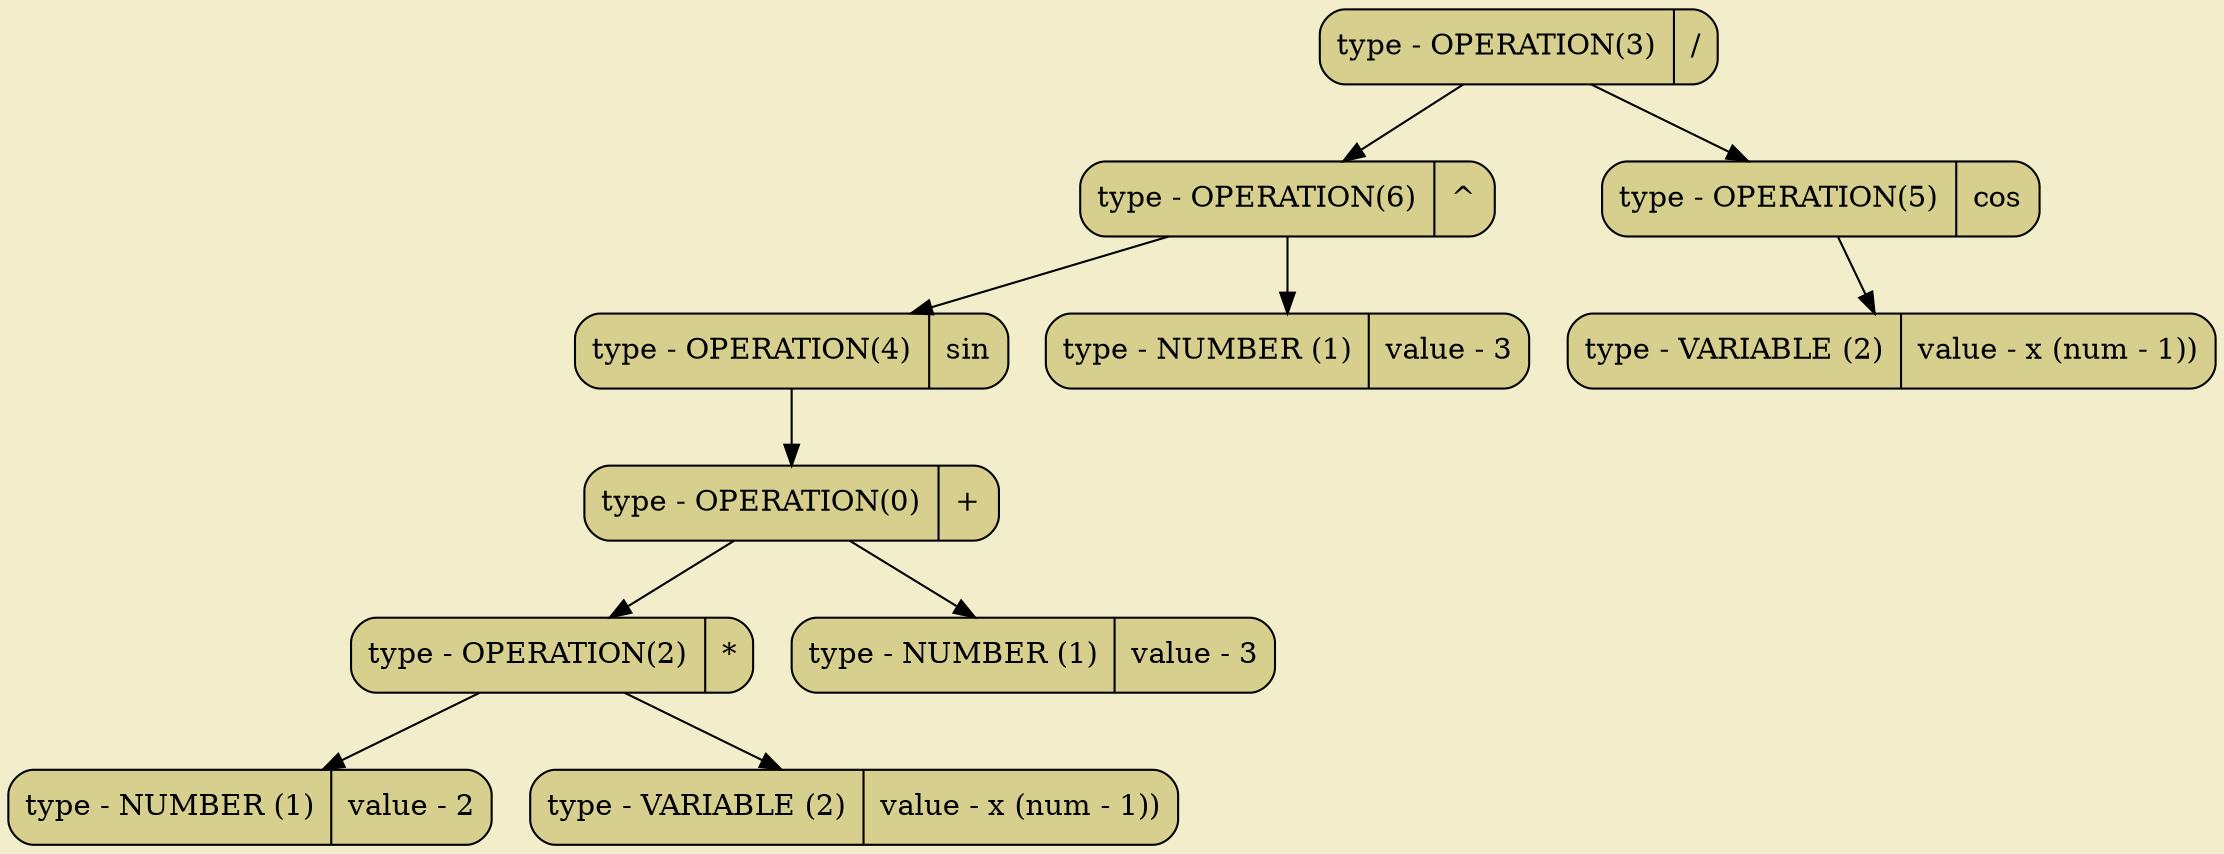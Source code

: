 digraph
{
bgcolor="#F2EECB";
rankdir = TB;
POINT_0x5aeaa54f65b0[shape=Mrecord, label = "type - OPERATION(3) | /", style="filled",fillcolor="#D7CF8D"]
POINT_0x5aeaa54f6580[shape=Mrecord, label = "type - OPERATION(6) | ^", style="filled",fillcolor="#D7CF8D"]
POINT_0x5aeaa54f64a8[shape=Mrecord, label = "type - OPERATION(4) | sin", style="filled",fillcolor="#D7CF8D"]
POINT_0x5aeaa54f6520[shape=Mrecord, label = "type - OPERATION(0) | +", style="filled",fillcolor="#D7CF8D"]
POINT_0x5aeaa54f64f0[shape=Mrecord, label = "type - OPERATION(2) | *", style="filled",fillcolor="#D7CF8D"]
POINT_0x5aeaa54f64d8[shape=Mrecord, label = "type - NUMBER (1) | value - 2", style="filled",fillcolor="#D7CF8D"]
POINT_0x5aeaa54f6508[shape=Mrecord, label = "type - VARIABLE (2) | value - x (num - 1))", style="filled",fillcolor="#D7CF8D"]
POINT_0x5aeaa54f6538[shape=Mrecord, label = "type - NUMBER (1) | value - 3", style="filled",fillcolor="#D7CF8D"]
POINT_0x5aeaa54f6598[shape=Mrecord, label = "type - NUMBER (1) | value - 3", style="filled",fillcolor="#D7CF8D"]
POINT_0x5aeaa54f65c8[shape=Mrecord, label = "type - OPERATION(5) | cos", style="filled",fillcolor="#D7CF8D"]
POINT_0x5aeaa54f65f8[shape=Mrecord, label = "type - VARIABLE (2) | value - x (num - 1))", style="filled",fillcolor="#D7CF8D"]
POINT_0x5aeaa54f65b0 -> POINT_0x5aeaa54f6580
POINT_0x5aeaa54f65b0 -> POINT_0x5aeaa54f65c8
POINT_0x5aeaa54f6580 -> POINT_0x5aeaa54f64a8
POINT_0x5aeaa54f6580 -> POINT_0x5aeaa54f6598
POINT_0x5aeaa54f64a8 -> POINT_0x5aeaa54f6520
POINT_0x5aeaa54f6520 -> POINT_0x5aeaa54f64f0
POINT_0x5aeaa54f6520 -> POINT_0x5aeaa54f6538
POINT_0x5aeaa54f64f0 -> POINT_0x5aeaa54f64d8
POINT_0x5aeaa54f64f0 -> POINT_0x5aeaa54f6508
POINT_0x5aeaa54f65c8 -> POINT_0x5aeaa54f65f8
}

